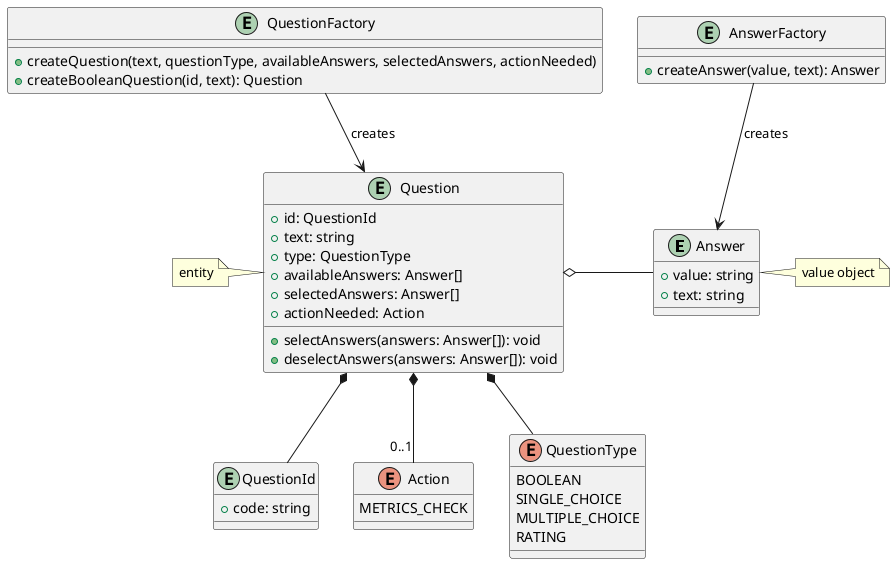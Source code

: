 @startuml

entity Answer {
  +value: string
  +text: string
}

entity Question {
  +id: QuestionId
  +text: string
  +type: QuestionType
  +availableAnswers: Answer[]
  +selectedAnswers: Answer[]
  +selectAnswers(answers: Answer[]): void
  +deselectAnswers(answers: Answer[]): void
  +actionNeeded: Action
}

entity QuestionId {
  +code: string
}

entity AnswerFactory {
  +createAnswer(value, text): Answer
}

entity QuestionFactory {
  +createQuestion(text, questionType, availableAnswers, selectedAnswers, actionNeeded)
  +createBooleanQuestion(id, text): Question
}

enum Action {
  METRICS_CHECK
}

enum QuestionType {
  BOOLEAN
  SINGLE_CHOICE
  MULTIPLE_CHOICE
  RATING
}

AnswerFactory --> Answer : creates
QuestionFactory --> Question : creates
Question o-right- Answer
Question *-- QuestionId
Question *-- QuestionType
Question *-- "0..1" Action

note left of Question : entity
note right of Answer : value object


@enduml